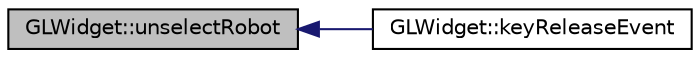 digraph "GLWidget::unselectRobot"
{
 // INTERACTIVE_SVG=YES
  edge [fontname="Helvetica",fontsize="10",labelfontname="Helvetica",labelfontsize="10"];
  node [fontname="Helvetica",fontsize="10",shape=record];
  rankdir="LR";
  Node1 [label="GLWidget::unselectRobot",height=0.2,width=0.4,color="black", fillcolor="grey75", style="filled", fontcolor="black"];
  Node1 -> Node2 [dir="back",color="midnightblue",fontsize="10",style="solid",fontname="Helvetica"];
  Node2 [label="GLWidget::keyReleaseEvent",height=0.2,width=0.4,color="black", fillcolor="white", style="filled",URL="$da/d10/class_g_l_widget.html#a53e9b408bfffea55c313b47139aab25f"];
}
